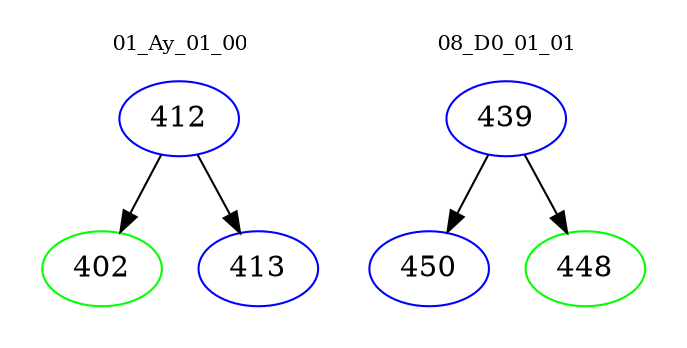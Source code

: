 digraph{
subgraph cluster_0 {
color = white
label = "01_Ay_01_00";
fontsize=10;
T0_412 [label="412", color="blue"]
T0_412 -> T0_402 [color="black"]
T0_402 [label="402", color="green"]
T0_412 -> T0_413 [color="black"]
T0_413 [label="413", color="blue"]
}
subgraph cluster_1 {
color = white
label = "08_D0_01_01";
fontsize=10;
T1_439 [label="439", color="blue"]
T1_439 -> T1_450 [color="black"]
T1_450 [label="450", color="blue"]
T1_439 -> T1_448 [color="black"]
T1_448 [label="448", color="green"]
}
}
